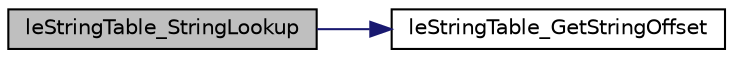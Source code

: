digraph "leStringTable_StringLookup"
{
 // LATEX_PDF_SIZE
  edge [fontname="Helvetica",fontsize="10",labelfontname="Helvetica",labelfontsize="10"];
  node [fontname="Helvetica",fontsize="10",shape=record];
  rankdir="LR";
  Node1 [label="leStringTable_StringLookup",height=0.2,width=0.4,color="black", fillcolor="grey75", style="filled", fontcolor="black",tooltip=" "];
  Node1 -> Node2 [color="midnightblue",fontsize="10",style="solid",fontname="Helvetica"];
  Node2 [label="leStringTable_GetStringOffset",height=0.2,width=0.4,color="black", fillcolor="white", style="filled",URL="$legato__stringtable_8c.html#ac311952e52f2b4371eef4b22349c886e",tooltip=" "];
}
